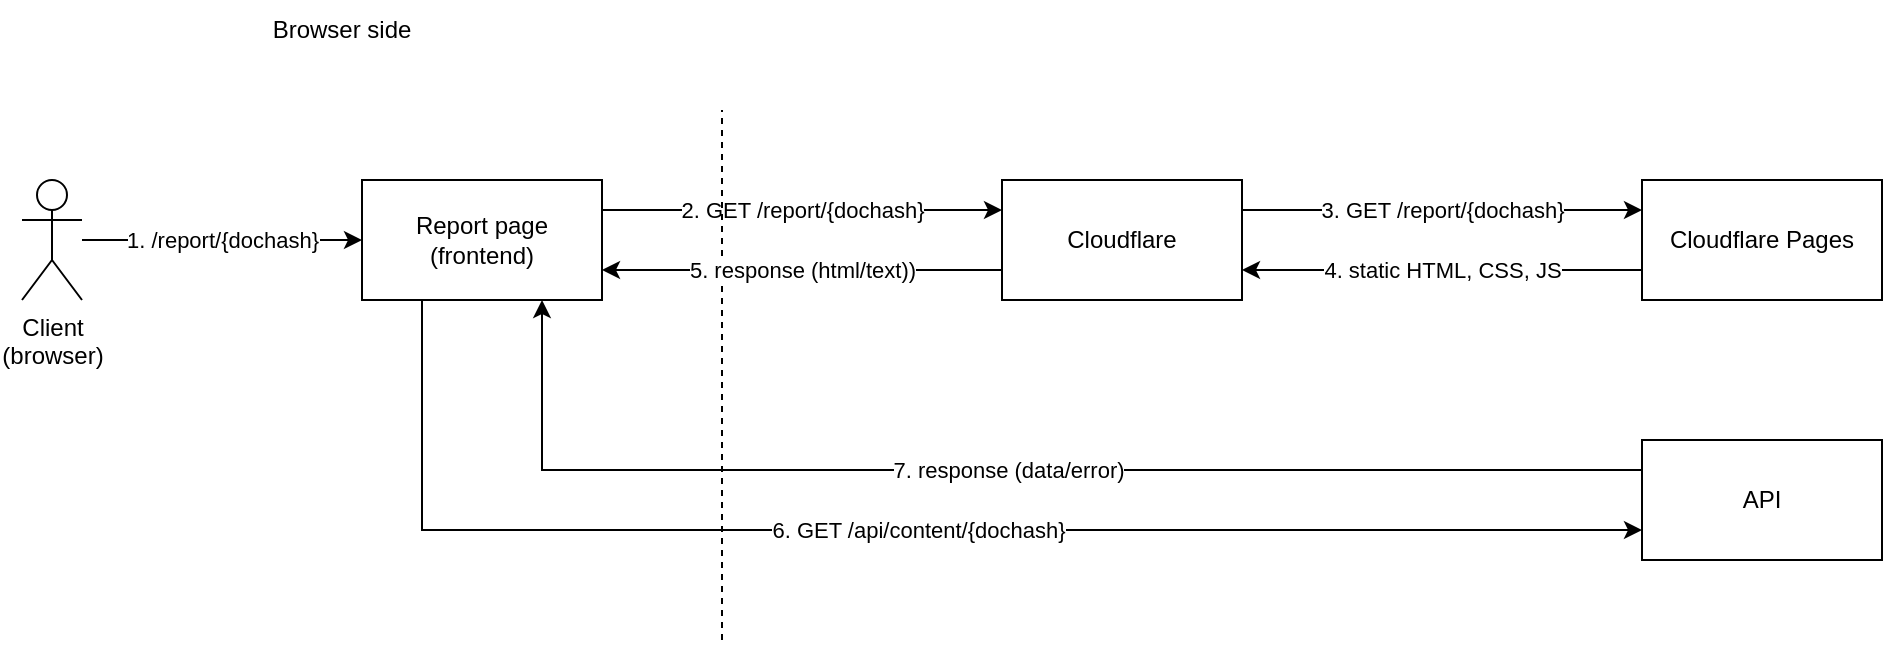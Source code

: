 <mxfile version="16.1.2" type="device" pages="2"><diagram id="AnkEZY1RfkoC9toi7_Mm" name="Page-1"><mxGraphModel dx="1422" dy="834" grid="1" gridSize="10" guides="1" tooltips="1" connect="1" arrows="1" fold="1" page="1" pageScale="1" pageWidth="850" pageHeight="1100" math="0" shadow="0"><root><mxCell id="pciLwdQRHln84p-_ka-l-0"/><mxCell id="pciLwdQRHln84p-_ka-l-1" parent="pciLwdQRHln84p-_ka-l-0"/><mxCell id="pciLwdQRHln84p-_ka-l-2" value="1. /report/{dochash}" style="edgeStyle=orthogonalEdgeStyle;rounded=0;orthogonalLoop=1;jettySize=auto;html=1;entryX=0;entryY=0.5;entryDx=0;entryDy=0;" edge="1" parent="pciLwdQRHln84p-_ka-l-1" source="pciLwdQRHln84p-_ka-l-3" target="pciLwdQRHln84p-_ka-l-6"><mxGeometry relative="1" as="geometry"><mxPoint x="170" y="360" as="targetPoint"/></mxGeometry></mxCell><mxCell id="pciLwdQRHln84p-_ka-l-3" value="Client&lt;br&gt;(browser)" style="shape=umlActor;verticalLabelPosition=bottom;verticalAlign=top;html=1;outlineConnect=0;" vertex="1" parent="pciLwdQRHln84p-_ka-l-1"><mxGeometry x="10" y="330" width="30" height="60" as="geometry"/></mxCell><mxCell id="pciLwdQRHln84p-_ka-l-4" value="2. GET /report/{dochash}" style="edgeStyle=orthogonalEdgeStyle;rounded=0;orthogonalLoop=1;jettySize=auto;html=1;exitX=1;exitY=0.25;exitDx=0;exitDy=0;entryX=0;entryY=0.25;entryDx=0;entryDy=0;" edge="1" parent="pciLwdQRHln84p-_ka-l-1" source="pciLwdQRHln84p-_ka-l-6" target="pciLwdQRHln84p-_ka-l-13"><mxGeometry relative="1" as="geometry"/></mxCell><mxCell id="pciLwdQRHln84p-_ka-l-5" value="6. GET /api/content/{dochash}" style="edgeStyle=orthogonalEdgeStyle;rounded=0;orthogonalLoop=1;jettySize=auto;html=1;exitX=0.25;exitY=1;exitDx=0;exitDy=0;entryX=0;entryY=0.75;entryDx=0;entryDy=0;" edge="1" parent="pciLwdQRHln84p-_ka-l-1" source="pciLwdQRHln84p-_ka-l-6" target="pciLwdQRHln84p-_ka-l-8"><mxGeometry relative="1" as="geometry"/></mxCell><mxCell id="pciLwdQRHln84p-_ka-l-6" value="Report page&lt;br&gt;(frontend)" style="rounded=0;whiteSpace=wrap;html=1;" vertex="1" parent="pciLwdQRHln84p-_ka-l-1"><mxGeometry x="180" y="330" width="120" height="60" as="geometry"/></mxCell><mxCell id="pciLwdQRHln84p-_ka-l-7" value="7. response (data/error)" style="edgeStyle=orthogonalEdgeStyle;rounded=0;orthogonalLoop=1;jettySize=auto;html=1;exitX=0;exitY=0.25;exitDx=0;exitDy=0;entryX=0.75;entryY=1;entryDx=0;entryDy=0;" edge="1" parent="pciLwdQRHln84p-_ka-l-1" source="pciLwdQRHln84p-_ka-l-8" target="pciLwdQRHln84p-_ka-l-6"><mxGeometry relative="1" as="geometry"/></mxCell><mxCell id="pciLwdQRHln84p-_ka-l-8" value="API" style="rounded=0;whiteSpace=wrap;html=1;" vertex="1" parent="pciLwdQRHln84p-_ka-l-1"><mxGeometry x="820" y="460" width="120" height="60" as="geometry"/></mxCell><mxCell id="pciLwdQRHln84p-_ka-l-9" value="" style="endArrow=none;dashed=1;html=1;rounded=0;" edge="1" parent="pciLwdQRHln84p-_ka-l-1"><mxGeometry width="50" height="50" relative="1" as="geometry"><mxPoint x="360" y="560" as="sourcePoint"/><mxPoint x="360" y="295" as="targetPoint"/></mxGeometry></mxCell><mxCell id="pciLwdQRHln84p-_ka-l-10" value="Browser side" style="text;html=1;strokeColor=none;fillColor=none;align=center;verticalAlign=middle;whiteSpace=wrap;rounded=0;" vertex="1" parent="pciLwdQRHln84p-_ka-l-1"><mxGeometry x="120" y="240" width="100" height="30" as="geometry"/></mxCell><mxCell id="pciLwdQRHln84p-_ka-l-11" value="3. GET /report/{dochash}" style="edgeStyle=orthogonalEdgeStyle;rounded=0;orthogonalLoop=1;jettySize=auto;html=1;exitX=1;exitY=0.25;exitDx=0;exitDy=0;entryX=0;entryY=0.25;entryDx=0;entryDy=0;" edge="1" parent="pciLwdQRHln84p-_ka-l-1" source="pciLwdQRHln84p-_ka-l-13" target="pciLwdQRHln84p-_ka-l-15"><mxGeometry relative="1" as="geometry"/></mxCell><mxCell id="pciLwdQRHln84p-_ka-l-12" value="5. response (html/text))" style="edgeStyle=orthogonalEdgeStyle;rounded=0;orthogonalLoop=1;jettySize=auto;html=1;exitX=0;exitY=0.75;exitDx=0;exitDy=0;entryX=1;entryY=0.75;entryDx=0;entryDy=0;" edge="1" parent="pciLwdQRHln84p-_ka-l-1" source="pciLwdQRHln84p-_ka-l-13" target="pciLwdQRHln84p-_ka-l-6"><mxGeometry relative="1" as="geometry"/></mxCell><mxCell id="pciLwdQRHln84p-_ka-l-13" value="Cloudflare" style="rounded=0;whiteSpace=wrap;html=1;" vertex="1" parent="pciLwdQRHln84p-_ka-l-1"><mxGeometry x="500" y="330" width="120" height="60" as="geometry"/></mxCell><mxCell id="pciLwdQRHln84p-_ka-l-14" value="4. static HTML, CSS, JS" style="edgeStyle=orthogonalEdgeStyle;rounded=0;orthogonalLoop=1;jettySize=auto;html=1;exitX=0;exitY=0.75;exitDx=0;exitDy=0;entryX=1;entryY=0.75;entryDx=0;entryDy=0;" edge="1" parent="pciLwdQRHln84p-_ka-l-1" source="pciLwdQRHln84p-_ka-l-15" target="pciLwdQRHln84p-_ka-l-13"><mxGeometry relative="1" as="geometry"/></mxCell><mxCell id="pciLwdQRHln84p-_ka-l-15" value="Cloudflare Pages" style="rounded=0;whiteSpace=wrap;html=1;" vertex="1" parent="pciLwdQRHln84p-_ka-l-1"><mxGeometry x="820" y="330" width="120" height="60" as="geometry"/></mxCell></root></mxGraphModel></diagram><diagram id="4euxdLT1NDdlJ5RJB3Sg" name="Page-2"><mxGraphModel dx="1422" dy="834" grid="1" gridSize="10" guides="1" tooltips="1" connect="1" arrows="1" fold="1" page="1" pageScale="1" pageWidth="850" pageHeight="1100" math="0" shadow="0"><root><mxCell id="s7YXOLuv4RQ23jk26UYQ-0"/><mxCell id="s7YXOLuv4RQ23jk26UYQ-1" parent="s7YXOLuv4RQ23jk26UYQ-0"/><mxCell id="s7YXOLuv4RQ23jk26UYQ-2" value="1. share &lt;br&gt;/report/{dochash}" style="edgeStyle=orthogonalEdgeStyle;rounded=0;orthogonalLoop=1;jettySize=auto;html=1;entryX=0;entryY=0.5;entryDx=0;entryDy=0;" edge="1" parent="s7YXOLuv4RQ23jk26UYQ-1" source="s7YXOLuv4RQ23jk26UYQ-3" target="s7YXOLuv4RQ23jk26UYQ-5"><mxGeometry relative="1" as="geometry"/></mxCell><mxCell id="s7YXOLuv4RQ23jk26UYQ-3" value="User" style="shape=umlActor;verticalLabelPosition=bottom;verticalAlign=top;html=1;outlineConnect=0;" vertex="1" parent="s7YXOLuv4RQ23jk26UYQ-1"><mxGeometry x="160" y="360" width="30" height="60" as="geometry"/></mxCell><mxCell id="s7YXOLuv4RQ23jk26UYQ-4" value="2. GET HTML" style="edgeStyle=orthogonalEdgeStyle;rounded=0;orthogonalLoop=1;jettySize=auto;html=1;exitX=1;exitY=0.25;exitDx=0;exitDy=0;entryX=0;entryY=0.25;entryDx=0;entryDy=0;" edge="1" parent="s7YXOLuv4RQ23jk26UYQ-1" source="s7YXOLuv4RQ23jk26UYQ-5" target="s7YXOLuv4RQ23jk26UYQ-11"><mxGeometry relative="1" as="geometry"/></mxCell><mxCell id="s7YXOLuv4RQ23jk26UYQ-5" value="Facebook" style="rounded=0;whiteSpace=wrap;html=1;" vertex="1" parent="s7YXOLuv4RQ23jk26UYQ-1"><mxGeometry x="320" y="360" width="120" height="60" as="geometry"/></mxCell><mxCell id="s7YXOLuv4RQ23jk26UYQ-6" value="4. static HTML" style="edgeStyle=orthogonalEdgeStyle;rounded=0;orthogonalLoop=1;jettySize=auto;html=1;exitX=0;exitY=0.75;exitDx=0;exitDy=0;entryX=1;entryY=0.75;entryDx=0;entryDy=0;" edge="1" parent="s7YXOLuv4RQ23jk26UYQ-1" source="s7YXOLuv4RQ23jk26UYQ-7" target="s7YXOLuv4RQ23jk26UYQ-11"><mxGeometry relative="1" as="geometry"/></mxCell><mxCell id="s7YXOLuv4RQ23jk26UYQ-7" value="Cloudflare Pages" style="rounded=0;whiteSpace=wrap;html=1;" vertex="1" parent="s7YXOLuv4RQ23jk26UYQ-1"><mxGeometry x="890" y="360" width="120" height="60" as="geometry"/></mxCell><mxCell id="s7YXOLuv4RQ23jk26UYQ-8" value="" style="endArrow=none;html=1;rounded=0;" edge="1" parent="s7YXOLuv4RQ23jk26UYQ-1"><mxGeometry width="50" height="50" relative="1" as="geometry"><mxPoint x="160" y="520" as="sourcePoint"/><mxPoint x="1010" y="520" as="targetPoint"/></mxGeometry></mxCell><mxCell id="s7YXOLuv4RQ23jk26UYQ-9" value="3. GET HTML" style="edgeStyle=orthogonalEdgeStyle;rounded=0;orthogonalLoop=1;jettySize=auto;html=1;exitX=1;exitY=0.25;exitDx=0;exitDy=0;entryX=0;entryY=0.25;entryDx=0;entryDy=0;" edge="1" parent="s7YXOLuv4RQ23jk26UYQ-1" source="s7YXOLuv4RQ23jk26UYQ-11" target="s7YXOLuv4RQ23jk26UYQ-7"><mxGeometry relative="1" as="geometry"/></mxCell><mxCell id="s7YXOLuv4RQ23jk26UYQ-10" value="5. response (html/text)" style="edgeStyle=orthogonalEdgeStyle;rounded=0;orthogonalLoop=1;jettySize=auto;html=1;exitX=0;exitY=0.75;exitDx=0;exitDy=0;entryX=1;entryY=0.75;entryDx=0;entryDy=0;" edge="1" parent="s7YXOLuv4RQ23jk26UYQ-1" source="s7YXOLuv4RQ23jk26UYQ-11" target="s7YXOLuv4RQ23jk26UYQ-5"><mxGeometry relative="1" as="geometry"/></mxCell><mxCell id="s7YXOLuv4RQ23jk26UYQ-11" value="Cloudflare" style="rounded=0;whiteSpace=wrap;html=1;" vertex="1" parent="s7YXOLuv4RQ23jk26UYQ-1"><mxGeometry x="620" y="360" width="120" height="60" as="geometry"/></mxCell><mxCell id="s7YXOLuv4RQ23jk26UYQ-12" value="1. share &lt;br&gt;/report/{dochash}" style="edgeStyle=orthogonalEdgeStyle;rounded=0;orthogonalLoop=1;jettySize=auto;html=1;entryX=0;entryY=0.5;entryDx=0;entryDy=0;" edge="1" parent="s7YXOLuv4RQ23jk26UYQ-1" source="s7YXOLuv4RQ23jk26UYQ-13" target="s7YXOLuv4RQ23jk26UYQ-15"><mxGeometry relative="1" as="geometry"/></mxCell><mxCell id="s7YXOLuv4RQ23jk26UYQ-13" value="User" style="shape=umlActor;verticalLabelPosition=bottom;verticalAlign=top;html=1;outlineConnect=0;" vertex="1" parent="s7YXOLuv4RQ23jk26UYQ-1"><mxGeometry x="160" y="570" width="30" height="60" as="geometry"/></mxCell><mxCell id="s7YXOLuv4RQ23jk26UYQ-14" value="2. GET HTML" style="edgeStyle=orthogonalEdgeStyle;rounded=0;orthogonalLoop=1;jettySize=auto;html=1;exitX=1;exitY=0.25;exitDx=0;exitDy=0;entryX=0;entryY=0.25;entryDx=0;entryDy=0;" edge="1" parent="s7YXOLuv4RQ23jk26UYQ-1" source="s7YXOLuv4RQ23jk26UYQ-15" target="s7YXOLuv4RQ23jk26UYQ-20"><mxGeometry relative="1" as="geometry"/></mxCell><mxCell id="s7YXOLuv4RQ23jk26UYQ-15" value="Facebook" style="rounded=0;whiteSpace=wrap;html=1;" vertex="1" parent="s7YXOLuv4RQ23jk26UYQ-1"><mxGeometry x="320" y="570" width="120" height="60" as="geometry"/></mxCell><mxCell id="s7YXOLuv4RQ23jk26UYQ-16" value="5. static HTML" style="edgeStyle=orthogonalEdgeStyle;rounded=0;orthogonalLoop=1;jettySize=auto;html=1;exitX=0;exitY=0.75;exitDx=0;exitDy=0;entryX=1;entryY=0.75;entryDx=0;entryDy=0;" edge="1" parent="s7YXOLuv4RQ23jk26UYQ-1" source="s7YXOLuv4RQ23jk26UYQ-17" target="s7YXOLuv4RQ23jk26UYQ-24"><mxGeometry relative="1" as="geometry"/></mxCell><mxCell id="s7YXOLuv4RQ23jk26UYQ-17" value="Cloudflare Pages" style="rounded=0;whiteSpace=wrap;html=1;" vertex="1" parent="s7YXOLuv4RQ23jk26UYQ-1"><mxGeometry x="1210" y="570" width="120" height="60" as="geometry"/></mxCell><mxCell id="s7YXOLuv4RQ23jk26UYQ-18" value="9. response (html/text)" style="edgeStyle=orthogonalEdgeStyle;rounded=0;orthogonalLoop=1;jettySize=auto;html=1;exitX=0;exitY=0.75;exitDx=0;exitDy=0;entryX=1;entryY=0.75;entryDx=0;entryDy=0;" edge="1" parent="s7YXOLuv4RQ23jk26UYQ-1" source="s7YXOLuv4RQ23jk26UYQ-20" target="s7YXOLuv4RQ23jk26UYQ-15"><mxGeometry relative="1" as="geometry"/></mxCell><mxCell id="s7YXOLuv4RQ23jk26UYQ-19" value="3. GET HTML" style="edgeStyle=orthogonalEdgeStyle;rounded=0;orthogonalLoop=1;jettySize=auto;html=1;exitX=1;exitY=0.25;exitDx=0;exitDy=0;entryX=0;entryY=0.25;entryDx=0;entryDy=0;" edge="1" parent="s7YXOLuv4RQ23jk26UYQ-1" source="s7YXOLuv4RQ23jk26UYQ-20" target="s7YXOLuv4RQ23jk26UYQ-24"><mxGeometry relative="1" as="geometry"/></mxCell><mxCell id="s7YXOLuv4RQ23jk26UYQ-20" value="Cloudflare" style="rounded=0;whiteSpace=wrap;html=1;" vertex="1" parent="s7YXOLuv4RQ23jk26UYQ-1"><mxGeometry x="620" y="570" width="120" height="60" as="geometry"/></mxCell><mxCell id="s7YXOLuv4RQ23jk26UYQ-21" value="4. GET HTML" style="edgeStyle=orthogonalEdgeStyle;rounded=0;orthogonalLoop=1;jettySize=auto;html=1;exitX=1;exitY=0.25;exitDx=0;exitDy=0;entryX=0;entryY=0.25;entryDx=0;entryDy=0;" edge="1" parent="s7YXOLuv4RQ23jk26UYQ-1" source="s7YXOLuv4RQ23jk26UYQ-24" target="s7YXOLuv4RQ23jk26UYQ-17"><mxGeometry relative="1" as="geometry"/></mxCell><mxCell id="s7YXOLuv4RQ23jk26UYQ-22" value="6. GET &lt;br&gt;/api/content/{dochash}" style="edgeStyle=orthogonalEdgeStyle;rounded=0;orthogonalLoop=1;jettySize=auto;html=1;exitX=0.75;exitY=1;exitDx=0;exitDy=0;entryX=0.75;entryY=0;entryDx=0;entryDy=0;" edge="1" parent="s7YXOLuv4RQ23jk26UYQ-1" source="s7YXOLuv4RQ23jk26UYQ-24" target="s7YXOLuv4RQ23jk26UYQ-26"><mxGeometry relative="1" as="geometry"/></mxCell><mxCell id="s7YXOLuv4RQ23jk26UYQ-23" value="8. dynamic HTML" style="edgeStyle=orthogonalEdgeStyle;rounded=0;orthogonalLoop=1;jettySize=auto;html=1;exitX=0;exitY=0.75;exitDx=0;exitDy=0;entryX=1;entryY=0.75;entryDx=0;entryDy=0;" edge="1" parent="s7YXOLuv4RQ23jk26UYQ-1" source="s7YXOLuv4RQ23jk26UYQ-24" target="s7YXOLuv4RQ23jk26UYQ-20"><mxGeometry relative="1" as="geometry"/></mxCell><mxCell id="s7YXOLuv4RQ23jk26UYQ-24" value="Dynamic &amp;lt;meta&amp;gt;" style="rounded=0;whiteSpace=wrap;html=1;" vertex="1" parent="s7YXOLuv4RQ23jk26UYQ-1"><mxGeometry x="860" y="570" width="200" height="60" as="geometry"/></mxCell><mxCell id="s7YXOLuv4RQ23jk26UYQ-25" value="7. response&lt;br&gt;(data/error)" style="edgeStyle=orthogonalEdgeStyle;rounded=0;orthogonalLoop=1;jettySize=auto;html=1;exitX=0.25;exitY=0;exitDx=0;exitDy=0;entryX=0.25;entryY=1;entryDx=0;entryDy=0;" edge="1" parent="s7YXOLuv4RQ23jk26UYQ-1" source="s7YXOLuv4RQ23jk26UYQ-26" target="s7YXOLuv4RQ23jk26UYQ-24"><mxGeometry relative="1" as="geometry"/></mxCell><mxCell id="s7YXOLuv4RQ23jk26UYQ-26" value="API" style="rounded=0;whiteSpace=wrap;html=1;" vertex="1" parent="s7YXOLuv4RQ23jk26UYQ-1"><mxGeometry x="860" y="710" width="200" height="60" as="geometry"/></mxCell></root></mxGraphModel></diagram></mxfile>